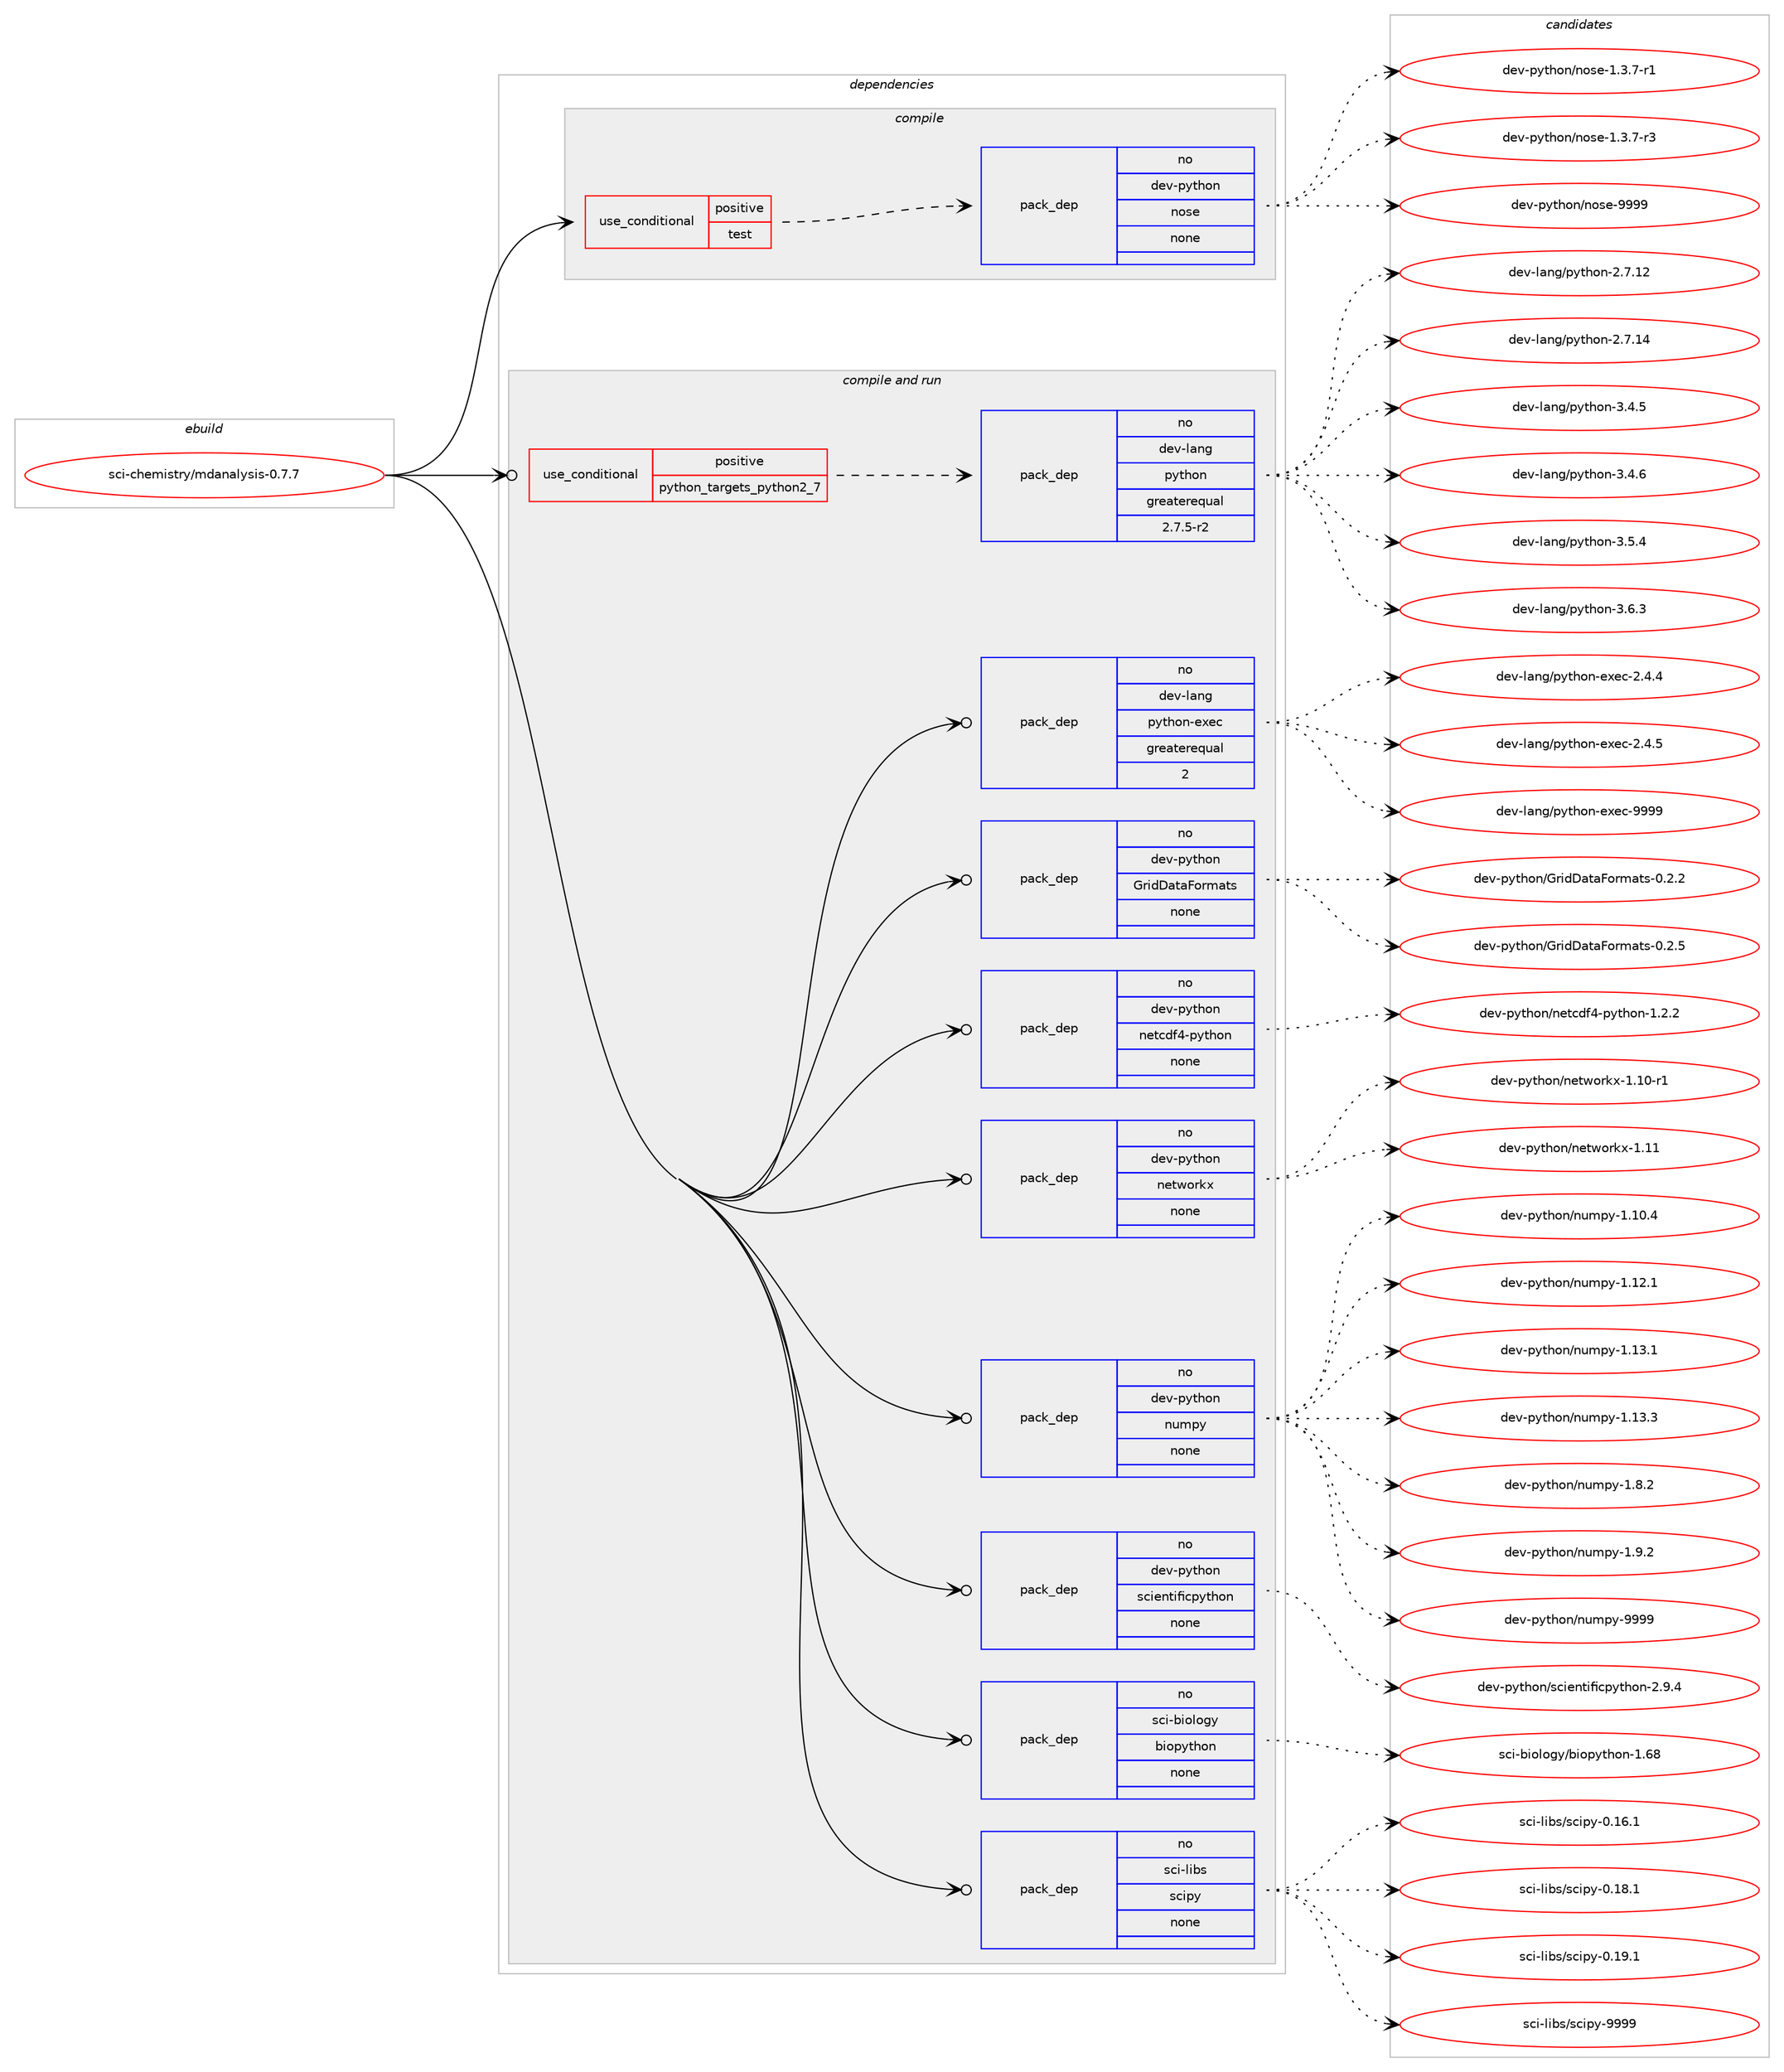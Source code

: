 digraph prolog {

# *************
# Graph options
# *************

newrank=true;
concentrate=true;
compound=true;
graph [rankdir=LR,fontname=Helvetica,fontsize=10,ranksep=1.5];#, ranksep=2.5, nodesep=0.2];
edge  [arrowhead=vee];
node  [fontname=Helvetica,fontsize=10];

# **********
# The ebuild
# **********

subgraph cluster_leftcol {
color=gray;
rank=same;
label=<<i>ebuild</i>>;
id [label="sci-chemistry/mdanalysis-0.7.7", color=red, width=4, href="../sci-chemistry/mdanalysis-0.7.7.svg"];
}

# ****************
# The dependencies
# ****************

subgraph cluster_midcol {
color=gray;
label=<<i>dependencies</i>>;
subgraph cluster_compile {
fillcolor="#eeeeee";
style=filled;
label=<<i>compile</i>>;
subgraph cond109659 {
dependency446552 [label=<<TABLE BORDER="0" CELLBORDER="1" CELLSPACING="0" CELLPADDING="4"><TR><TD ROWSPAN="3" CELLPADDING="10">use_conditional</TD></TR><TR><TD>positive</TD></TR><TR><TD>test</TD></TR></TABLE>>, shape=none, color=red];
subgraph pack329132 {
dependency446553 [label=<<TABLE BORDER="0" CELLBORDER="1" CELLSPACING="0" CELLPADDING="4" WIDTH="220"><TR><TD ROWSPAN="6" CELLPADDING="30">pack_dep</TD></TR><TR><TD WIDTH="110">no</TD></TR><TR><TD>dev-python</TD></TR><TR><TD>nose</TD></TR><TR><TD>none</TD></TR><TR><TD></TD></TR></TABLE>>, shape=none, color=blue];
}
dependency446552:e -> dependency446553:w [weight=20,style="dashed",arrowhead="vee"];
}
id:e -> dependency446552:w [weight=20,style="solid",arrowhead="vee"];
}
subgraph cluster_compileandrun {
fillcolor="#eeeeee";
style=filled;
label=<<i>compile and run</i>>;
subgraph cond109660 {
dependency446554 [label=<<TABLE BORDER="0" CELLBORDER="1" CELLSPACING="0" CELLPADDING="4"><TR><TD ROWSPAN="3" CELLPADDING="10">use_conditional</TD></TR><TR><TD>positive</TD></TR><TR><TD>python_targets_python2_7</TD></TR></TABLE>>, shape=none, color=red];
subgraph pack329133 {
dependency446555 [label=<<TABLE BORDER="0" CELLBORDER="1" CELLSPACING="0" CELLPADDING="4" WIDTH="220"><TR><TD ROWSPAN="6" CELLPADDING="30">pack_dep</TD></TR><TR><TD WIDTH="110">no</TD></TR><TR><TD>dev-lang</TD></TR><TR><TD>python</TD></TR><TR><TD>greaterequal</TD></TR><TR><TD>2.7.5-r2</TD></TR></TABLE>>, shape=none, color=blue];
}
dependency446554:e -> dependency446555:w [weight=20,style="dashed",arrowhead="vee"];
}
id:e -> dependency446554:w [weight=20,style="solid",arrowhead="odotvee"];
subgraph pack329134 {
dependency446556 [label=<<TABLE BORDER="0" CELLBORDER="1" CELLSPACING="0" CELLPADDING="4" WIDTH="220"><TR><TD ROWSPAN="6" CELLPADDING="30">pack_dep</TD></TR><TR><TD WIDTH="110">no</TD></TR><TR><TD>dev-lang</TD></TR><TR><TD>python-exec</TD></TR><TR><TD>greaterequal</TD></TR><TR><TD>2</TD></TR></TABLE>>, shape=none, color=blue];
}
id:e -> dependency446556:w [weight=20,style="solid",arrowhead="odotvee"];
subgraph pack329135 {
dependency446557 [label=<<TABLE BORDER="0" CELLBORDER="1" CELLSPACING="0" CELLPADDING="4" WIDTH="220"><TR><TD ROWSPAN="6" CELLPADDING="30">pack_dep</TD></TR><TR><TD WIDTH="110">no</TD></TR><TR><TD>dev-python</TD></TR><TR><TD>GridDataFormats</TD></TR><TR><TD>none</TD></TR><TR><TD></TD></TR></TABLE>>, shape=none, color=blue];
}
id:e -> dependency446557:w [weight=20,style="solid",arrowhead="odotvee"];
subgraph pack329136 {
dependency446558 [label=<<TABLE BORDER="0" CELLBORDER="1" CELLSPACING="0" CELLPADDING="4" WIDTH="220"><TR><TD ROWSPAN="6" CELLPADDING="30">pack_dep</TD></TR><TR><TD WIDTH="110">no</TD></TR><TR><TD>dev-python</TD></TR><TR><TD>netcdf4-python</TD></TR><TR><TD>none</TD></TR><TR><TD></TD></TR></TABLE>>, shape=none, color=blue];
}
id:e -> dependency446558:w [weight=20,style="solid",arrowhead="odotvee"];
subgraph pack329137 {
dependency446559 [label=<<TABLE BORDER="0" CELLBORDER="1" CELLSPACING="0" CELLPADDING="4" WIDTH="220"><TR><TD ROWSPAN="6" CELLPADDING="30">pack_dep</TD></TR><TR><TD WIDTH="110">no</TD></TR><TR><TD>dev-python</TD></TR><TR><TD>networkx</TD></TR><TR><TD>none</TD></TR><TR><TD></TD></TR></TABLE>>, shape=none, color=blue];
}
id:e -> dependency446559:w [weight=20,style="solid",arrowhead="odotvee"];
subgraph pack329138 {
dependency446560 [label=<<TABLE BORDER="0" CELLBORDER="1" CELLSPACING="0" CELLPADDING="4" WIDTH="220"><TR><TD ROWSPAN="6" CELLPADDING="30">pack_dep</TD></TR><TR><TD WIDTH="110">no</TD></TR><TR><TD>dev-python</TD></TR><TR><TD>numpy</TD></TR><TR><TD>none</TD></TR><TR><TD></TD></TR></TABLE>>, shape=none, color=blue];
}
id:e -> dependency446560:w [weight=20,style="solid",arrowhead="odotvee"];
subgraph pack329139 {
dependency446561 [label=<<TABLE BORDER="0" CELLBORDER="1" CELLSPACING="0" CELLPADDING="4" WIDTH="220"><TR><TD ROWSPAN="6" CELLPADDING="30">pack_dep</TD></TR><TR><TD WIDTH="110">no</TD></TR><TR><TD>dev-python</TD></TR><TR><TD>scientificpython</TD></TR><TR><TD>none</TD></TR><TR><TD></TD></TR></TABLE>>, shape=none, color=blue];
}
id:e -> dependency446561:w [weight=20,style="solid",arrowhead="odotvee"];
subgraph pack329140 {
dependency446562 [label=<<TABLE BORDER="0" CELLBORDER="1" CELLSPACING="0" CELLPADDING="4" WIDTH="220"><TR><TD ROWSPAN="6" CELLPADDING="30">pack_dep</TD></TR><TR><TD WIDTH="110">no</TD></TR><TR><TD>sci-biology</TD></TR><TR><TD>biopython</TD></TR><TR><TD>none</TD></TR><TR><TD></TD></TR></TABLE>>, shape=none, color=blue];
}
id:e -> dependency446562:w [weight=20,style="solid",arrowhead="odotvee"];
subgraph pack329141 {
dependency446563 [label=<<TABLE BORDER="0" CELLBORDER="1" CELLSPACING="0" CELLPADDING="4" WIDTH="220"><TR><TD ROWSPAN="6" CELLPADDING="30">pack_dep</TD></TR><TR><TD WIDTH="110">no</TD></TR><TR><TD>sci-libs</TD></TR><TR><TD>scipy</TD></TR><TR><TD>none</TD></TR><TR><TD></TD></TR></TABLE>>, shape=none, color=blue];
}
id:e -> dependency446563:w [weight=20,style="solid",arrowhead="odotvee"];
}
subgraph cluster_run {
fillcolor="#eeeeee";
style=filled;
label=<<i>run</i>>;
}
}

# **************
# The candidates
# **************

subgraph cluster_choices {
rank=same;
color=gray;
label=<<i>candidates</i>>;

subgraph choice329132 {
color=black;
nodesep=1;
choice10010111845112121116104111110471101111151014549465146554511449 [label="dev-python/nose-1.3.7-r1", color=red, width=4,href="../dev-python/nose-1.3.7-r1.svg"];
choice10010111845112121116104111110471101111151014549465146554511451 [label="dev-python/nose-1.3.7-r3", color=red, width=4,href="../dev-python/nose-1.3.7-r3.svg"];
choice10010111845112121116104111110471101111151014557575757 [label="dev-python/nose-9999", color=red, width=4,href="../dev-python/nose-9999.svg"];
dependency446553:e -> choice10010111845112121116104111110471101111151014549465146554511449:w [style=dotted,weight="100"];
dependency446553:e -> choice10010111845112121116104111110471101111151014549465146554511451:w [style=dotted,weight="100"];
dependency446553:e -> choice10010111845112121116104111110471101111151014557575757:w [style=dotted,weight="100"];
}
subgraph choice329133 {
color=black;
nodesep=1;
choice10010111845108971101034711212111610411111045504655464950 [label="dev-lang/python-2.7.12", color=red, width=4,href="../dev-lang/python-2.7.12.svg"];
choice10010111845108971101034711212111610411111045504655464952 [label="dev-lang/python-2.7.14", color=red, width=4,href="../dev-lang/python-2.7.14.svg"];
choice100101118451089711010347112121116104111110455146524653 [label="dev-lang/python-3.4.5", color=red, width=4,href="../dev-lang/python-3.4.5.svg"];
choice100101118451089711010347112121116104111110455146524654 [label="dev-lang/python-3.4.6", color=red, width=4,href="../dev-lang/python-3.4.6.svg"];
choice100101118451089711010347112121116104111110455146534652 [label="dev-lang/python-3.5.4", color=red, width=4,href="../dev-lang/python-3.5.4.svg"];
choice100101118451089711010347112121116104111110455146544651 [label="dev-lang/python-3.6.3", color=red, width=4,href="../dev-lang/python-3.6.3.svg"];
dependency446555:e -> choice10010111845108971101034711212111610411111045504655464950:w [style=dotted,weight="100"];
dependency446555:e -> choice10010111845108971101034711212111610411111045504655464952:w [style=dotted,weight="100"];
dependency446555:e -> choice100101118451089711010347112121116104111110455146524653:w [style=dotted,weight="100"];
dependency446555:e -> choice100101118451089711010347112121116104111110455146524654:w [style=dotted,weight="100"];
dependency446555:e -> choice100101118451089711010347112121116104111110455146534652:w [style=dotted,weight="100"];
dependency446555:e -> choice100101118451089711010347112121116104111110455146544651:w [style=dotted,weight="100"];
}
subgraph choice329134 {
color=black;
nodesep=1;
choice1001011184510897110103471121211161041111104510112010199455046524652 [label="dev-lang/python-exec-2.4.4", color=red, width=4,href="../dev-lang/python-exec-2.4.4.svg"];
choice1001011184510897110103471121211161041111104510112010199455046524653 [label="dev-lang/python-exec-2.4.5", color=red, width=4,href="../dev-lang/python-exec-2.4.5.svg"];
choice10010111845108971101034711212111610411111045101120101994557575757 [label="dev-lang/python-exec-9999", color=red, width=4,href="../dev-lang/python-exec-9999.svg"];
dependency446556:e -> choice1001011184510897110103471121211161041111104510112010199455046524652:w [style=dotted,weight="100"];
dependency446556:e -> choice1001011184510897110103471121211161041111104510112010199455046524653:w [style=dotted,weight="100"];
dependency446556:e -> choice10010111845108971101034711212111610411111045101120101994557575757:w [style=dotted,weight="100"];
}
subgraph choice329135 {
color=black;
nodesep=1;
choice1001011184511212111610411111047711141051006897116977011111410997116115454846504650 [label="dev-python/GridDataFormats-0.2.2", color=red, width=4,href="../dev-python/GridDataFormats-0.2.2.svg"];
choice1001011184511212111610411111047711141051006897116977011111410997116115454846504653 [label="dev-python/GridDataFormats-0.2.5", color=red, width=4,href="../dev-python/GridDataFormats-0.2.5.svg"];
dependency446557:e -> choice1001011184511212111610411111047711141051006897116977011111410997116115454846504650:w [style=dotted,weight="100"];
dependency446557:e -> choice1001011184511212111610411111047711141051006897116977011111410997116115454846504653:w [style=dotted,weight="100"];
}
subgraph choice329136 {
color=black;
nodesep=1;
choice1001011184511212111610411111047110101116991001025245112121116104111110454946504650 [label="dev-python/netcdf4-python-1.2.2", color=red, width=4,href="../dev-python/netcdf4-python-1.2.2.svg"];
dependency446558:e -> choice1001011184511212111610411111047110101116991001025245112121116104111110454946504650:w [style=dotted,weight="100"];
}
subgraph choice329137 {
color=black;
nodesep=1;
choice100101118451121211161041111104711010111611911111410712045494649484511449 [label="dev-python/networkx-1.10-r1", color=red, width=4,href="../dev-python/networkx-1.10-r1.svg"];
choice10010111845112121116104111110471101011161191111141071204549464949 [label="dev-python/networkx-1.11", color=red, width=4,href="../dev-python/networkx-1.11.svg"];
dependency446559:e -> choice100101118451121211161041111104711010111611911111410712045494649484511449:w [style=dotted,weight="100"];
dependency446559:e -> choice10010111845112121116104111110471101011161191111141071204549464949:w [style=dotted,weight="100"];
}
subgraph choice329138 {
color=black;
nodesep=1;
choice100101118451121211161041111104711011710911212145494649484652 [label="dev-python/numpy-1.10.4", color=red, width=4,href="../dev-python/numpy-1.10.4.svg"];
choice100101118451121211161041111104711011710911212145494649504649 [label="dev-python/numpy-1.12.1", color=red, width=4,href="../dev-python/numpy-1.12.1.svg"];
choice100101118451121211161041111104711011710911212145494649514649 [label="dev-python/numpy-1.13.1", color=red, width=4,href="../dev-python/numpy-1.13.1.svg"];
choice100101118451121211161041111104711011710911212145494649514651 [label="dev-python/numpy-1.13.3", color=red, width=4,href="../dev-python/numpy-1.13.3.svg"];
choice1001011184511212111610411111047110117109112121454946564650 [label="dev-python/numpy-1.8.2", color=red, width=4,href="../dev-python/numpy-1.8.2.svg"];
choice1001011184511212111610411111047110117109112121454946574650 [label="dev-python/numpy-1.9.2", color=red, width=4,href="../dev-python/numpy-1.9.2.svg"];
choice10010111845112121116104111110471101171091121214557575757 [label="dev-python/numpy-9999", color=red, width=4,href="../dev-python/numpy-9999.svg"];
dependency446560:e -> choice100101118451121211161041111104711011710911212145494649484652:w [style=dotted,weight="100"];
dependency446560:e -> choice100101118451121211161041111104711011710911212145494649504649:w [style=dotted,weight="100"];
dependency446560:e -> choice100101118451121211161041111104711011710911212145494649514649:w [style=dotted,weight="100"];
dependency446560:e -> choice100101118451121211161041111104711011710911212145494649514651:w [style=dotted,weight="100"];
dependency446560:e -> choice1001011184511212111610411111047110117109112121454946564650:w [style=dotted,weight="100"];
dependency446560:e -> choice1001011184511212111610411111047110117109112121454946574650:w [style=dotted,weight="100"];
dependency446560:e -> choice10010111845112121116104111110471101171091121214557575757:w [style=dotted,weight="100"];
}
subgraph choice329139 {
color=black;
nodesep=1;
choice10010111845112121116104111110471159910510111011610510210599112121116104111110455046574652 [label="dev-python/scientificpython-2.9.4", color=red, width=4,href="../dev-python/scientificpython-2.9.4.svg"];
dependency446561:e -> choice10010111845112121116104111110471159910510111011610510210599112121116104111110455046574652:w [style=dotted,weight="100"];
}
subgraph choice329140 {
color=black;
nodesep=1;
choice11599105459810511110811110312147981051111121211161041111104549465456 [label="sci-biology/biopython-1.68", color=red, width=4,href="../sci-biology/biopython-1.68.svg"];
dependency446562:e -> choice11599105459810511110811110312147981051111121211161041111104549465456:w [style=dotted,weight="100"];
}
subgraph choice329141 {
color=black;
nodesep=1;
choice115991054510810598115471159910511212145484649544649 [label="sci-libs/scipy-0.16.1", color=red, width=4,href="../sci-libs/scipy-0.16.1.svg"];
choice115991054510810598115471159910511212145484649564649 [label="sci-libs/scipy-0.18.1", color=red, width=4,href="../sci-libs/scipy-0.18.1.svg"];
choice115991054510810598115471159910511212145484649574649 [label="sci-libs/scipy-0.19.1", color=red, width=4,href="../sci-libs/scipy-0.19.1.svg"];
choice11599105451081059811547115991051121214557575757 [label="sci-libs/scipy-9999", color=red, width=4,href="../sci-libs/scipy-9999.svg"];
dependency446563:e -> choice115991054510810598115471159910511212145484649544649:w [style=dotted,weight="100"];
dependency446563:e -> choice115991054510810598115471159910511212145484649564649:w [style=dotted,weight="100"];
dependency446563:e -> choice115991054510810598115471159910511212145484649574649:w [style=dotted,weight="100"];
dependency446563:e -> choice11599105451081059811547115991051121214557575757:w [style=dotted,weight="100"];
}
}

}
